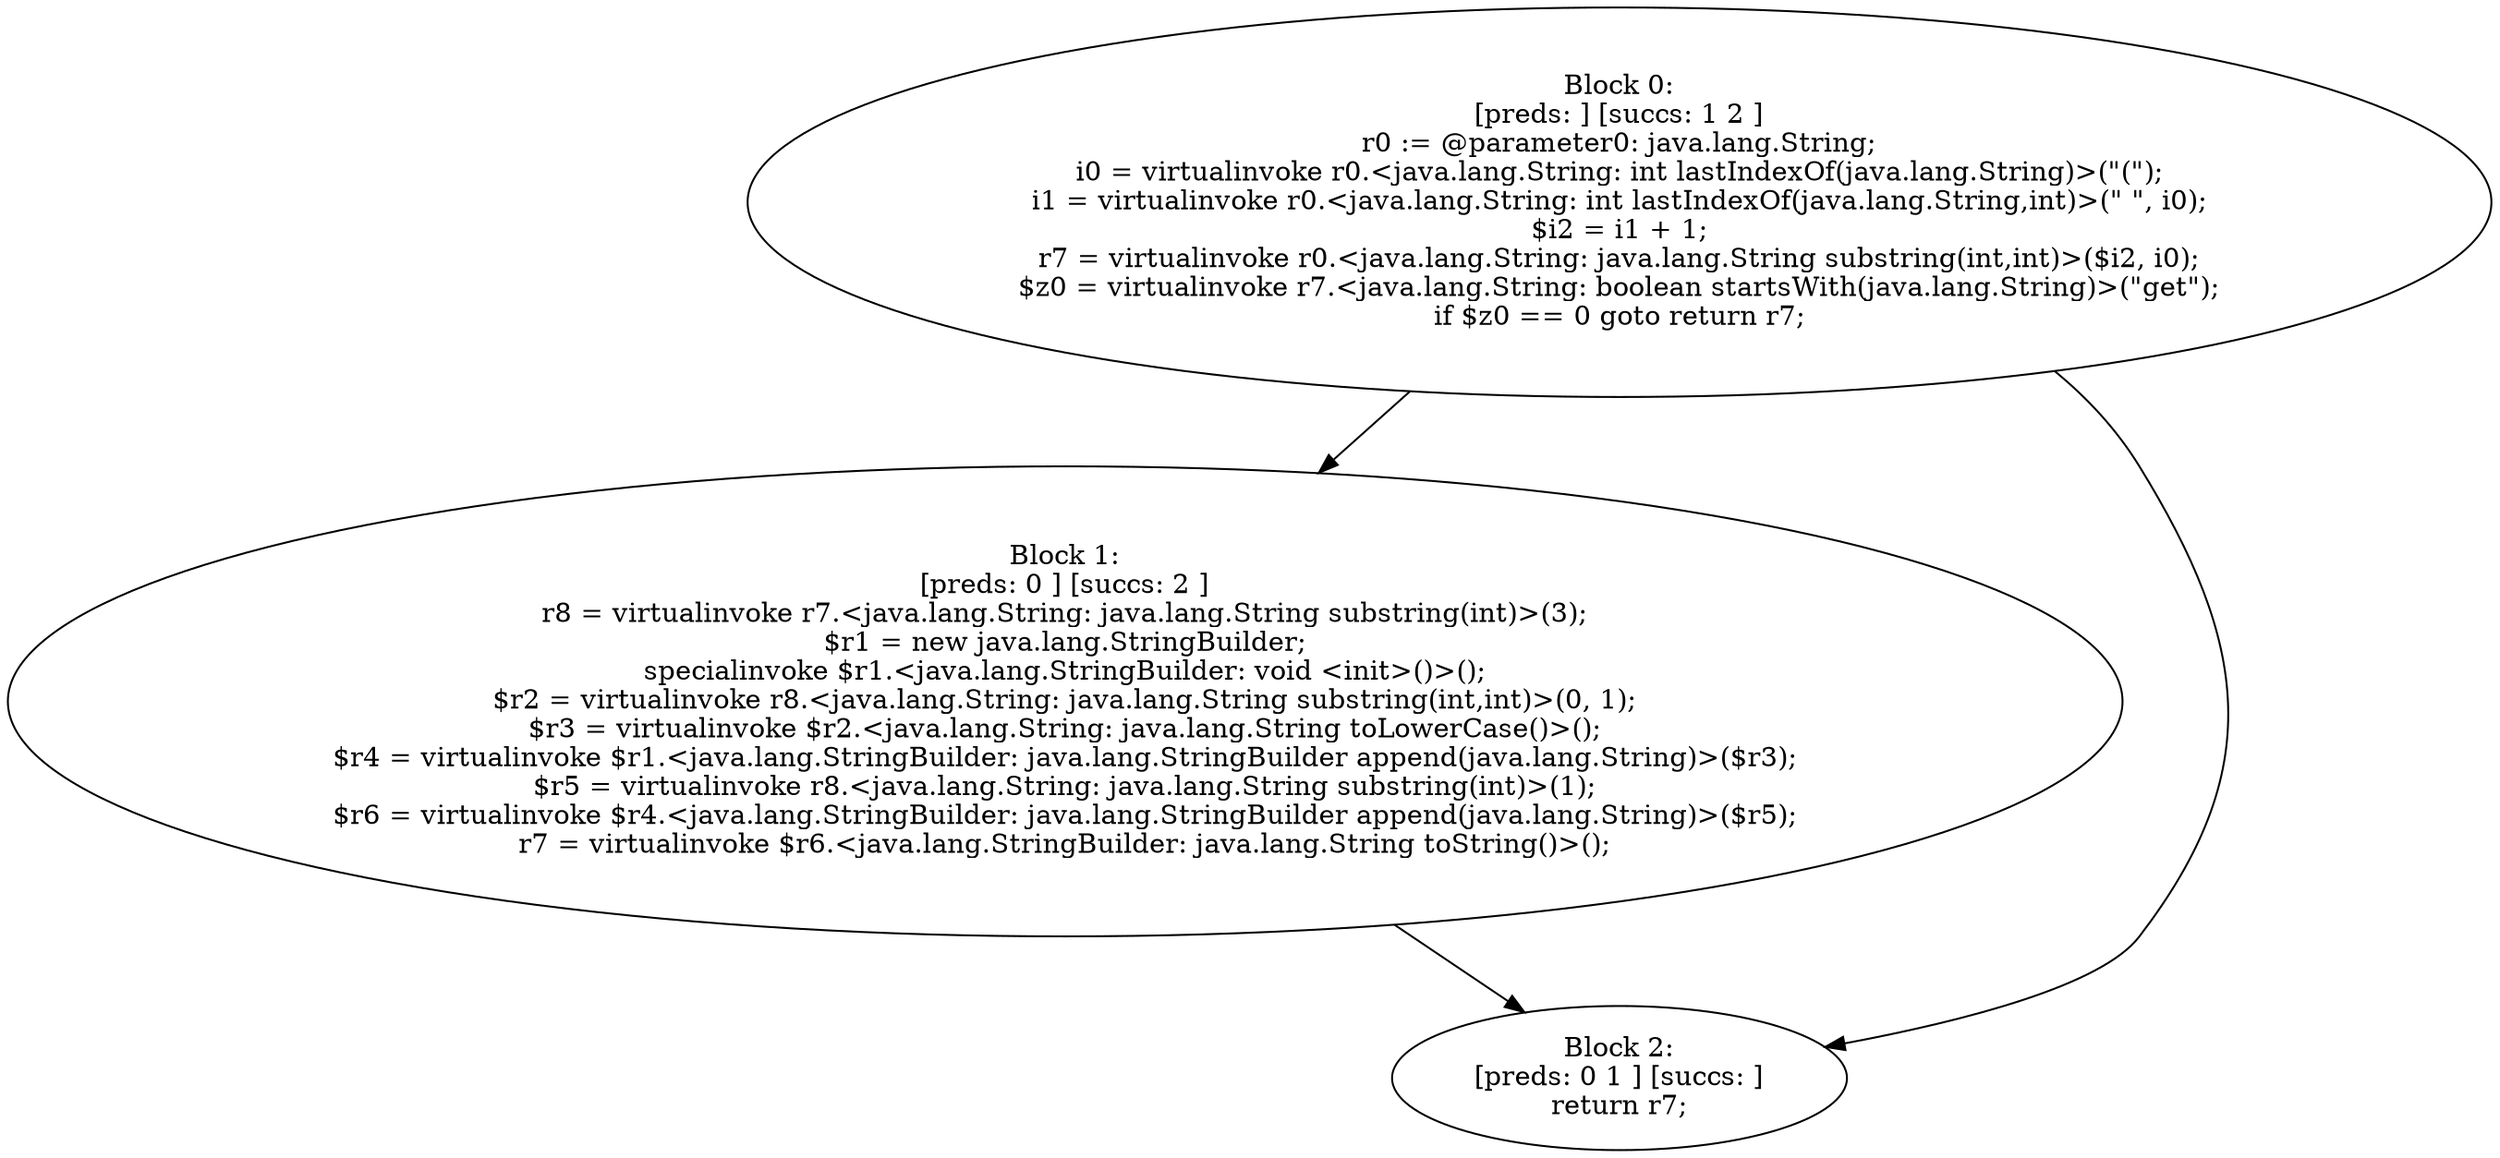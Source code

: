 digraph "unitGraph" {
    "Block 0:
[preds: ] [succs: 1 2 ]
r0 := @parameter0: java.lang.String;
i0 = virtualinvoke r0.<java.lang.String: int lastIndexOf(java.lang.String)>(\"(\");
i1 = virtualinvoke r0.<java.lang.String: int lastIndexOf(java.lang.String,int)>(\" \", i0);
$i2 = i1 + 1;
r7 = virtualinvoke r0.<java.lang.String: java.lang.String substring(int,int)>($i2, i0);
$z0 = virtualinvoke r7.<java.lang.String: boolean startsWith(java.lang.String)>(\"get\");
if $z0 == 0 goto return r7;
"
    "Block 1:
[preds: 0 ] [succs: 2 ]
r8 = virtualinvoke r7.<java.lang.String: java.lang.String substring(int)>(3);
$r1 = new java.lang.StringBuilder;
specialinvoke $r1.<java.lang.StringBuilder: void <init>()>();
$r2 = virtualinvoke r8.<java.lang.String: java.lang.String substring(int,int)>(0, 1);
$r3 = virtualinvoke $r2.<java.lang.String: java.lang.String toLowerCase()>();
$r4 = virtualinvoke $r1.<java.lang.StringBuilder: java.lang.StringBuilder append(java.lang.String)>($r3);
$r5 = virtualinvoke r8.<java.lang.String: java.lang.String substring(int)>(1);
$r6 = virtualinvoke $r4.<java.lang.StringBuilder: java.lang.StringBuilder append(java.lang.String)>($r5);
r7 = virtualinvoke $r6.<java.lang.StringBuilder: java.lang.String toString()>();
"
    "Block 2:
[preds: 0 1 ] [succs: ]
return r7;
"
    "Block 0:
[preds: ] [succs: 1 2 ]
r0 := @parameter0: java.lang.String;
i0 = virtualinvoke r0.<java.lang.String: int lastIndexOf(java.lang.String)>(\"(\");
i1 = virtualinvoke r0.<java.lang.String: int lastIndexOf(java.lang.String,int)>(\" \", i0);
$i2 = i1 + 1;
r7 = virtualinvoke r0.<java.lang.String: java.lang.String substring(int,int)>($i2, i0);
$z0 = virtualinvoke r7.<java.lang.String: boolean startsWith(java.lang.String)>(\"get\");
if $z0 == 0 goto return r7;
"->"Block 1:
[preds: 0 ] [succs: 2 ]
r8 = virtualinvoke r7.<java.lang.String: java.lang.String substring(int)>(3);
$r1 = new java.lang.StringBuilder;
specialinvoke $r1.<java.lang.StringBuilder: void <init>()>();
$r2 = virtualinvoke r8.<java.lang.String: java.lang.String substring(int,int)>(0, 1);
$r3 = virtualinvoke $r2.<java.lang.String: java.lang.String toLowerCase()>();
$r4 = virtualinvoke $r1.<java.lang.StringBuilder: java.lang.StringBuilder append(java.lang.String)>($r3);
$r5 = virtualinvoke r8.<java.lang.String: java.lang.String substring(int)>(1);
$r6 = virtualinvoke $r4.<java.lang.StringBuilder: java.lang.StringBuilder append(java.lang.String)>($r5);
r7 = virtualinvoke $r6.<java.lang.StringBuilder: java.lang.String toString()>();
";
    "Block 0:
[preds: ] [succs: 1 2 ]
r0 := @parameter0: java.lang.String;
i0 = virtualinvoke r0.<java.lang.String: int lastIndexOf(java.lang.String)>(\"(\");
i1 = virtualinvoke r0.<java.lang.String: int lastIndexOf(java.lang.String,int)>(\" \", i0);
$i2 = i1 + 1;
r7 = virtualinvoke r0.<java.lang.String: java.lang.String substring(int,int)>($i2, i0);
$z0 = virtualinvoke r7.<java.lang.String: boolean startsWith(java.lang.String)>(\"get\");
if $z0 == 0 goto return r7;
"->"Block 2:
[preds: 0 1 ] [succs: ]
return r7;
";
    "Block 1:
[preds: 0 ] [succs: 2 ]
r8 = virtualinvoke r7.<java.lang.String: java.lang.String substring(int)>(3);
$r1 = new java.lang.StringBuilder;
specialinvoke $r1.<java.lang.StringBuilder: void <init>()>();
$r2 = virtualinvoke r8.<java.lang.String: java.lang.String substring(int,int)>(0, 1);
$r3 = virtualinvoke $r2.<java.lang.String: java.lang.String toLowerCase()>();
$r4 = virtualinvoke $r1.<java.lang.StringBuilder: java.lang.StringBuilder append(java.lang.String)>($r3);
$r5 = virtualinvoke r8.<java.lang.String: java.lang.String substring(int)>(1);
$r6 = virtualinvoke $r4.<java.lang.StringBuilder: java.lang.StringBuilder append(java.lang.String)>($r5);
r7 = virtualinvoke $r6.<java.lang.StringBuilder: java.lang.String toString()>();
"->"Block 2:
[preds: 0 1 ] [succs: ]
return r7;
";
}
